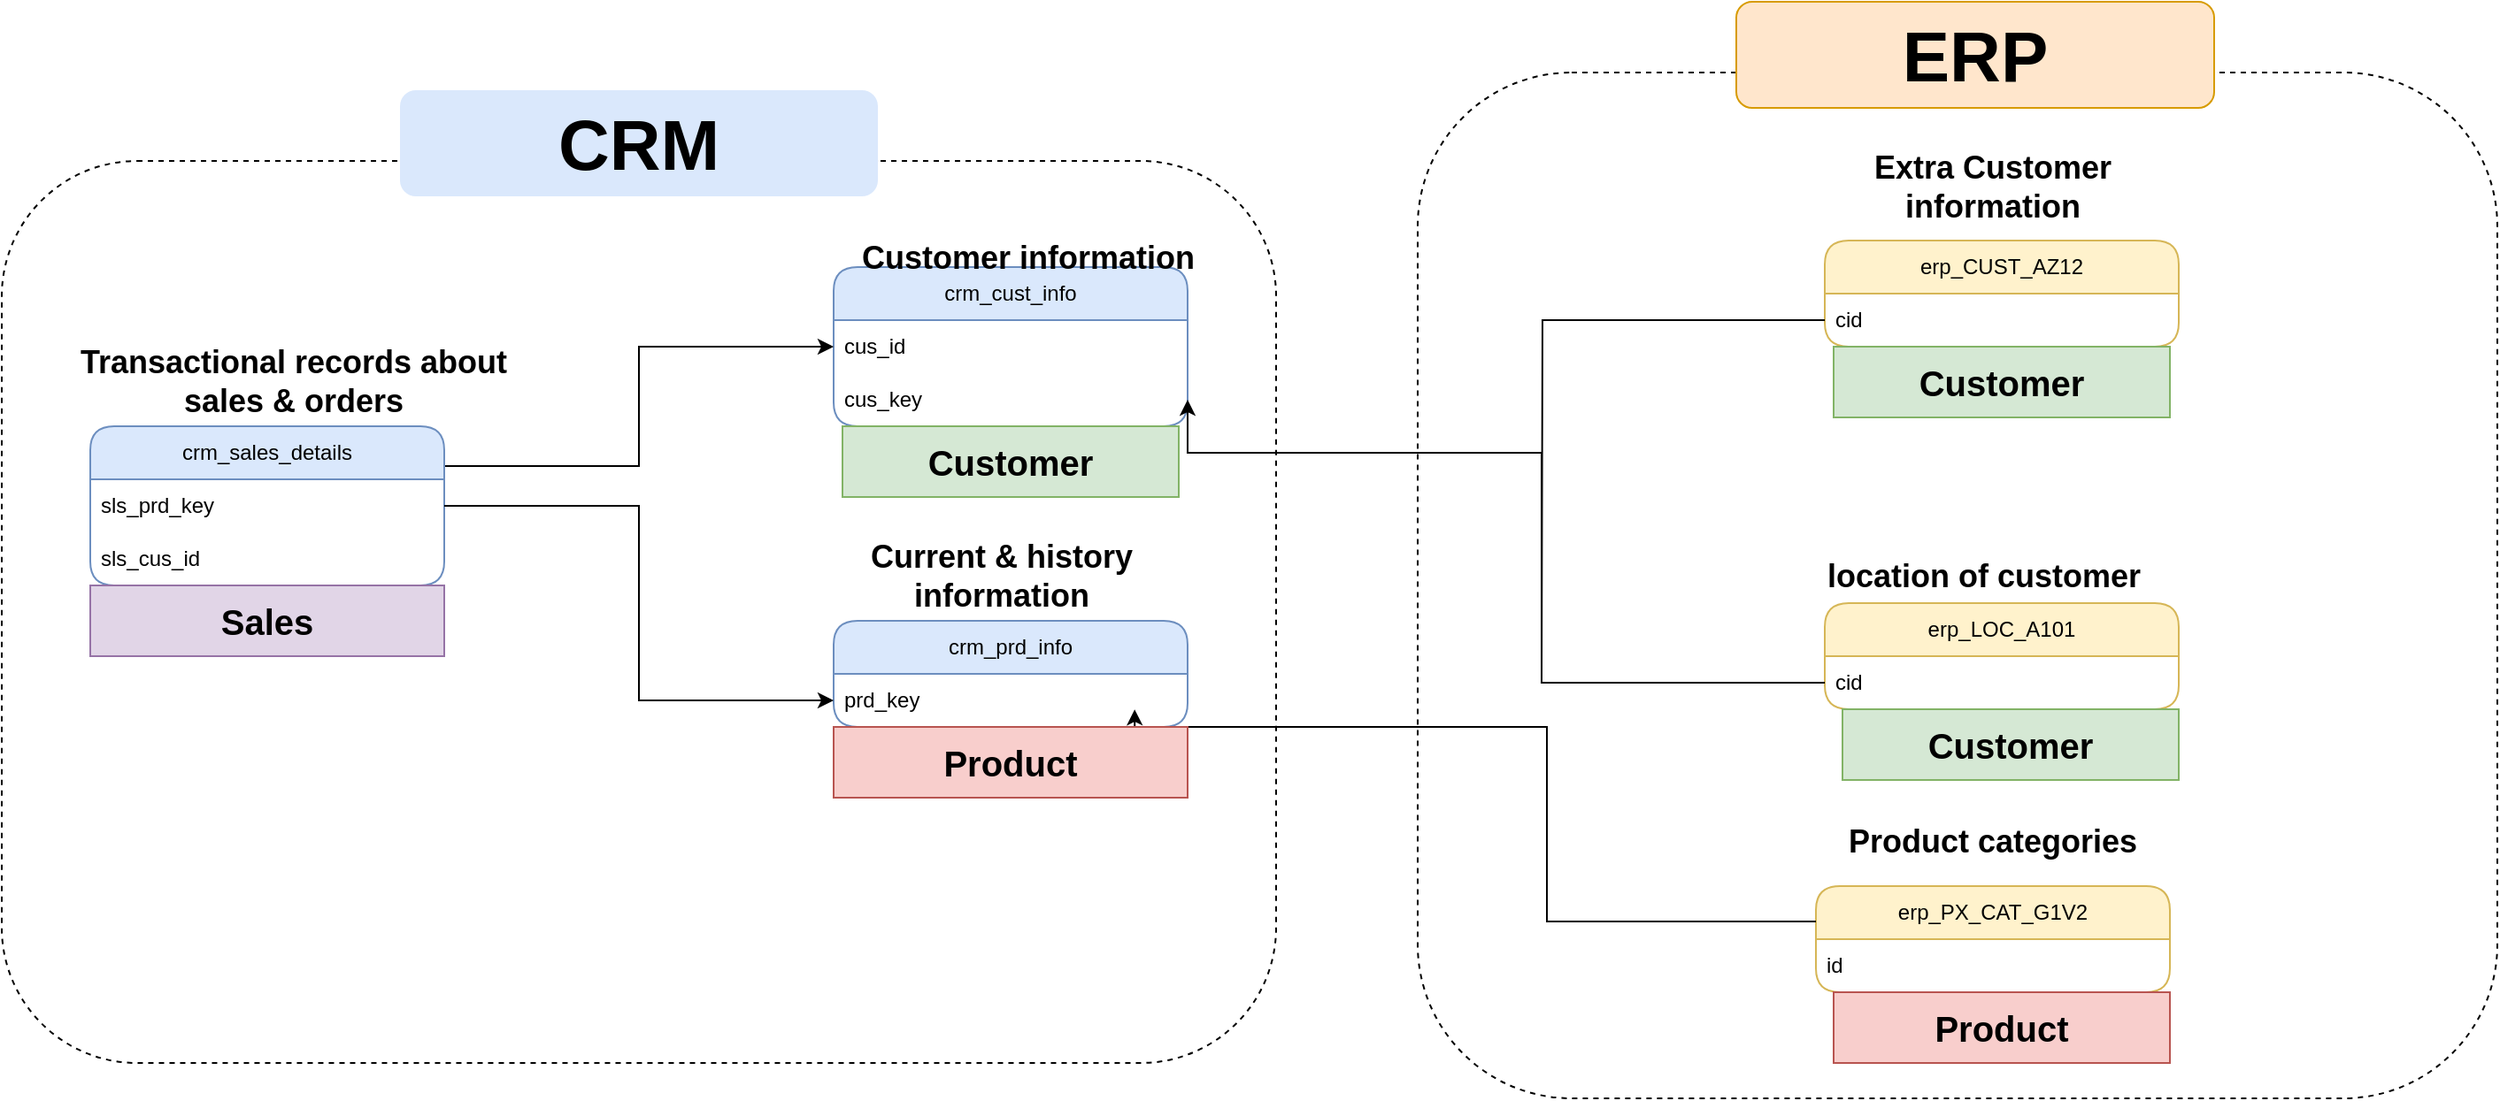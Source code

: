<mxfile version="26.0.16">
  <diagram name="Page-1" id="ZIy0a1CNrfJdWnZxPhxz">
    <mxGraphModel dx="2608" dy="2756" grid="1" gridSize="10" guides="1" tooltips="1" connect="1" arrows="1" fold="1" page="1" pageScale="1" pageWidth="1200" pageHeight="1920" math="0" shadow="0">
      <root>
        <mxCell id="0" />
        <mxCell id="1" parent="0" />
        <mxCell id="iqInRDiMmIJK_WrabG9Z-1" value="crm_cust_info" style="swimlane;fontStyle=0;childLayout=stackLayout;horizontal=1;startSize=30;horizontalStack=0;resizeParent=1;resizeParentMax=0;resizeLast=0;collapsible=1;marginBottom=0;whiteSpace=wrap;html=1;rounded=1;fillColor=#dae8fc;strokeColor=#6c8ebf;" parent="1" vertex="1">
          <mxGeometry x="40" y="140" width="200" height="90" as="geometry" />
        </mxCell>
        <mxCell id="iqInRDiMmIJK_WrabG9Z-2" value="cus_id" style="text;strokeColor=none;fillColor=none;align=left;verticalAlign=middle;spacingLeft=4;spacingRight=4;overflow=hidden;points=[[0,0.5],[1,0.5]];portConstraint=eastwest;rotatable=0;whiteSpace=wrap;html=1;" parent="iqInRDiMmIJK_WrabG9Z-1" vertex="1">
          <mxGeometry y="30" width="200" height="30" as="geometry" />
        </mxCell>
        <mxCell id="iqInRDiMmIJK_WrabG9Z-23" value="cus_key" style="text;strokeColor=none;fillColor=none;align=left;verticalAlign=middle;spacingLeft=4;spacingRight=4;overflow=hidden;points=[[0,0.5],[1,0.5]];portConstraint=eastwest;rotatable=0;whiteSpace=wrap;html=1;" parent="iqInRDiMmIJK_WrabG9Z-1" vertex="1">
          <mxGeometry y="60" width="200" height="30" as="geometry" />
        </mxCell>
        <mxCell id="iqInRDiMmIJK_WrabG9Z-5" value="&lt;b&gt;&lt;font style=&quot;font-size: 18px;&quot;&gt;Customer information&lt;/font&gt;&lt;/b&gt;" style="text;html=1;align=center;verticalAlign=middle;whiteSpace=wrap;rounded=0;" parent="1" vertex="1">
          <mxGeometry x="55" y="120" width="190" height="30" as="geometry" />
        </mxCell>
        <mxCell id="iqInRDiMmIJK_WrabG9Z-6" value="crm_prd_info" style="swimlane;fontStyle=0;childLayout=stackLayout;horizontal=1;startSize=30;horizontalStack=0;resizeParent=1;resizeParentMax=0;resizeLast=0;collapsible=1;marginBottom=0;whiteSpace=wrap;html=1;rounded=1;fillColor=#dae8fc;strokeColor=#6c8ebf;" parent="1" vertex="1">
          <mxGeometry x="40" y="340" width="200" height="60" as="geometry" />
        </mxCell>
        <mxCell id="iqInRDiMmIJK_WrabG9Z-7" value="prd_key" style="text;strokeColor=none;fillColor=none;align=left;verticalAlign=middle;spacingLeft=4;spacingRight=4;overflow=hidden;points=[[0,0.5],[1,0.5]];portConstraint=eastwest;rotatable=0;whiteSpace=wrap;html=1;" parent="iqInRDiMmIJK_WrabG9Z-6" vertex="1">
          <mxGeometry y="30" width="200" height="30" as="geometry" />
        </mxCell>
        <mxCell id="iqInRDiMmIJK_WrabG9Z-8" value="&lt;b&gt;&lt;font style=&quot;font-size: 18px;&quot;&gt;Current &amp;amp; history information&lt;/font&gt;&lt;/b&gt;" style="text;html=1;align=center;verticalAlign=middle;whiteSpace=wrap;rounded=0;" parent="1" vertex="1">
          <mxGeometry x="10" y="300" width="250" height="30" as="geometry" />
        </mxCell>
        <mxCell id="iqInRDiMmIJK_WrabG9Z-18" style="edgeStyle=orthogonalEdgeStyle;rounded=0;orthogonalLoop=1;jettySize=auto;html=1;exitX=1;exitY=0.25;exitDx=0;exitDy=0;entryX=0;entryY=0.5;entryDx=0;entryDy=0;" parent="1" source="iqInRDiMmIJK_WrabG9Z-9" target="iqInRDiMmIJK_WrabG9Z-2" edge="1">
          <mxGeometry relative="1" as="geometry" />
        </mxCell>
        <mxCell id="iqInRDiMmIJK_WrabG9Z-9" value="crm_sales_details" style="swimlane;fontStyle=0;childLayout=stackLayout;horizontal=1;startSize=30;horizontalStack=0;resizeParent=1;resizeParentMax=0;resizeLast=0;collapsible=1;marginBottom=0;whiteSpace=wrap;html=1;rounded=1;fillColor=#dae8fc;strokeColor=#6c8ebf;" parent="1" vertex="1">
          <mxGeometry x="-380" y="230" width="200" height="90" as="geometry" />
        </mxCell>
        <mxCell id="iqInRDiMmIJK_WrabG9Z-10" value="sls_prd_key" style="text;strokeColor=none;fillColor=none;align=left;verticalAlign=middle;spacingLeft=4;spacingRight=4;overflow=hidden;points=[[0,0.5],[1,0.5]];portConstraint=eastwest;rotatable=0;whiteSpace=wrap;html=1;" parent="iqInRDiMmIJK_WrabG9Z-9" vertex="1">
          <mxGeometry y="30" width="200" height="30" as="geometry" />
        </mxCell>
        <mxCell id="iqInRDiMmIJK_WrabG9Z-12" value="sls_cus_id" style="text;strokeColor=none;fillColor=none;align=left;verticalAlign=middle;spacingLeft=4;spacingRight=4;overflow=hidden;points=[[0,0.5],[1,0.5]];portConstraint=eastwest;rotatable=0;whiteSpace=wrap;html=1;" parent="iqInRDiMmIJK_WrabG9Z-9" vertex="1">
          <mxGeometry y="60" width="200" height="30" as="geometry" />
        </mxCell>
        <mxCell id="iqInRDiMmIJK_WrabG9Z-11" value="&lt;span style=&quot;font-size: 18px;&quot;&gt;&lt;b&gt;Transactional records about sales &amp;amp; orders&lt;/b&gt;&lt;/span&gt;" style="text;html=1;align=center;verticalAlign=middle;whiteSpace=wrap;rounded=0;" parent="1" vertex="1">
          <mxGeometry x="-390" y="190" width="250" height="30" as="geometry" />
        </mxCell>
        <mxCell id="iqInRDiMmIJK_WrabG9Z-15" style="edgeStyle=orthogonalEdgeStyle;rounded=0;orthogonalLoop=1;jettySize=auto;html=1;exitX=1;exitY=0.5;exitDx=0;exitDy=0;" parent="1" source="iqInRDiMmIJK_WrabG9Z-10" target="iqInRDiMmIJK_WrabG9Z-7" edge="1">
          <mxGeometry relative="1" as="geometry" />
        </mxCell>
        <mxCell id="iqInRDiMmIJK_WrabG9Z-19" value="erp_CUST_AZ12" style="swimlane;fontStyle=0;childLayout=stackLayout;horizontal=1;startSize=30;horizontalStack=0;resizeParent=1;resizeParentMax=0;resizeLast=0;collapsible=1;marginBottom=0;whiteSpace=wrap;html=1;rounded=1;fillColor=#fff2cc;strokeColor=#d6b656;" parent="1" vertex="1">
          <mxGeometry x="600" y="125" width="200" height="60" as="geometry" />
        </mxCell>
        <mxCell id="iqInRDiMmIJK_WrabG9Z-67" style="edgeStyle=orthogonalEdgeStyle;rounded=0;orthogonalLoop=1;jettySize=auto;html=1;startArrow=none;startFill=0;endArrow=none;" parent="iqInRDiMmIJK_WrabG9Z-19" source="iqInRDiMmIJK_WrabG9Z-20" edge="1">
          <mxGeometry relative="1" as="geometry">
            <mxPoint x="-160" y="250" as="targetPoint" />
          </mxGeometry>
        </mxCell>
        <mxCell id="iqInRDiMmIJK_WrabG9Z-20" value="cid" style="text;strokeColor=none;fillColor=none;align=left;verticalAlign=middle;spacingLeft=4;spacingRight=4;overflow=hidden;points=[[0,0.5],[1,0.5]];portConstraint=eastwest;rotatable=0;whiteSpace=wrap;html=1;" parent="iqInRDiMmIJK_WrabG9Z-19" vertex="1">
          <mxGeometry y="30" width="200" height="30" as="geometry" />
        </mxCell>
        <mxCell id="iqInRDiMmIJK_WrabG9Z-21" value="&lt;b&gt;&lt;font style=&quot;font-size: 18px;&quot;&gt;Extra Customer information&lt;/font&gt;&lt;/b&gt;" style="text;html=1;align=center;verticalAlign=middle;whiteSpace=wrap;rounded=0;" parent="1" vertex="1">
          <mxGeometry x="600" y="80" width="190" height="30" as="geometry" />
        </mxCell>
        <mxCell id="iqInRDiMmIJK_WrabG9Z-26" value="erp_LOC_A101" style="swimlane;fontStyle=0;childLayout=stackLayout;horizontal=1;startSize=30;horizontalStack=0;resizeParent=1;resizeParentMax=0;resizeLast=0;collapsible=1;marginBottom=0;whiteSpace=wrap;html=1;rounded=1;fillColor=#fff2cc;strokeColor=#d6b656;" parent="1" vertex="1">
          <mxGeometry x="600" y="330" width="200" height="60" as="geometry" />
        </mxCell>
        <mxCell id="iqInRDiMmIJK_WrabG9Z-27" value="cid" style="text;strokeColor=none;fillColor=none;align=left;verticalAlign=middle;spacingLeft=4;spacingRight=4;overflow=hidden;points=[[0,0.5],[1,0.5]];portConstraint=eastwest;rotatable=0;whiteSpace=wrap;html=1;" parent="iqInRDiMmIJK_WrabG9Z-26" vertex="1">
          <mxGeometry y="30" width="200" height="30" as="geometry" />
        </mxCell>
        <mxCell id="iqInRDiMmIJK_WrabG9Z-28" value="&lt;span style=&quot;font-size: 18px;&quot;&gt;&lt;b&gt;location of customer&lt;/b&gt;&lt;/span&gt;" style="text;html=1;align=center;verticalAlign=middle;whiteSpace=wrap;rounded=0;" parent="1" vertex="1">
          <mxGeometry x="595" y="300" width="190" height="30" as="geometry" />
        </mxCell>
        <mxCell id="iqInRDiMmIJK_WrabG9Z-40" value="erp_PX_CAT_G1V2" style="swimlane;fontStyle=0;childLayout=stackLayout;horizontal=1;startSize=30;horizontalStack=0;resizeParent=1;resizeParentMax=0;resizeLast=0;collapsible=1;marginBottom=0;whiteSpace=wrap;html=1;rounded=1;fillColor=#fff2cc;strokeColor=#d6b656;" parent="1" vertex="1">
          <mxGeometry x="595" y="490" width="200" height="60" as="geometry" />
        </mxCell>
        <mxCell id="iqInRDiMmIJK_WrabG9Z-41" value="id" style="text;strokeColor=none;fillColor=none;align=left;verticalAlign=middle;spacingLeft=4;spacingRight=4;overflow=hidden;points=[[0,0.5],[1,0.5]];portConstraint=eastwest;rotatable=0;whiteSpace=wrap;html=1;" parent="iqInRDiMmIJK_WrabG9Z-40" vertex="1">
          <mxGeometry y="30" width="200" height="30" as="geometry" />
        </mxCell>
        <mxCell id="iqInRDiMmIJK_WrabG9Z-42" value="&lt;span style=&quot;font-size: 18px;&quot;&gt;&lt;b&gt;Product categories&lt;/b&gt;&lt;/span&gt;" style="text;html=1;align=center;verticalAlign=middle;whiteSpace=wrap;rounded=0;" parent="1" vertex="1">
          <mxGeometry x="600" y="450" width="190" height="30" as="geometry" />
        </mxCell>
        <mxCell id="iqInRDiMmIJK_WrabG9Z-58" style="edgeStyle=orthogonalEdgeStyle;rounded=0;orthogonalLoop=1;jettySize=auto;html=1;entryX=1;entryY=0.5;entryDx=0;entryDy=0;" parent="1" source="iqInRDiMmIJK_WrabG9Z-27" target="iqInRDiMmIJK_WrabG9Z-23" edge="1">
          <mxGeometry relative="1" as="geometry">
            <mxPoint x="280" y="260" as="targetPoint" />
            <Array as="points">
              <mxPoint x="440" y="375" />
              <mxPoint x="440" y="245" />
            </Array>
          </mxGeometry>
        </mxCell>
        <mxCell id="iqInRDiMmIJK_WrabG9Z-60" value="" style="rounded=1;whiteSpace=wrap;html=1;fillColor=none;dashed=1;" parent="1" vertex="1">
          <mxGeometry x="-430" y="80" width="720" height="510" as="geometry" />
        </mxCell>
        <mxCell id="iqInRDiMmIJK_WrabG9Z-70" style="edgeStyle=orthogonalEdgeStyle;rounded=0;orthogonalLoop=1;jettySize=auto;html=1;entryX=0.889;entryY=0.608;entryDx=0;entryDy=0;entryPerimeter=0;" parent="1" source="iqInRDiMmIJK_WrabG9Z-40" edge="1">
          <mxGeometry relative="1" as="geometry">
            <mxPoint x="210.08" y="390.08" as="targetPoint" />
            <Array as="points">
              <mxPoint x="443" y="510" />
              <mxPoint x="443" y="400" />
              <mxPoint x="210" y="400" />
            </Array>
          </mxGeometry>
        </mxCell>
        <mxCell id="iqInRDiMmIJK_WrabG9Z-72" value="" style="rounded=1;whiteSpace=wrap;html=1;fillColor=none;dashed=1;" parent="1" vertex="1">
          <mxGeometry x="370" y="30" width="610" height="580" as="geometry" />
        </mxCell>
        <mxCell id="iqInRDiMmIJK_WrabG9Z-73" value="&lt;font style=&quot;font-size: 40px;&quot;&gt;&lt;b&gt;ERP&lt;/b&gt;&lt;/font&gt;" style="rounded=1;whiteSpace=wrap;html=1;fillColor=#ffe6cc;strokeColor=#d79b00;" parent="1" vertex="1">
          <mxGeometry x="550" y="-10" width="270" height="60" as="geometry" />
        </mxCell>
        <mxCell id="PHHGDDIyIbg26NahSOMF-1" value="&lt;span style=&quot;font-size: 20px;&quot;&gt;&lt;b&gt;Product&lt;/b&gt;&lt;/span&gt;" style="text;html=1;strokeColor=#b85450;fillColor=#f8cecc;align=center;verticalAlign=middle;whiteSpace=wrap;overflow=hidden;" vertex="1" parent="1">
          <mxGeometry x="40" y="400" width="200" height="40" as="geometry" />
        </mxCell>
        <mxCell id="PHHGDDIyIbg26NahSOMF-2" value="&lt;span style=&quot;font-size: 20px;&quot;&gt;&lt;b&gt;Product&lt;/b&gt;&lt;/span&gt;" style="text;html=1;strokeColor=#b85450;fillColor=#f8cecc;align=center;verticalAlign=middle;whiteSpace=wrap;overflow=hidden;" vertex="1" parent="1">
          <mxGeometry x="605" y="550" width="190" height="40" as="geometry" />
        </mxCell>
        <mxCell id="PHHGDDIyIbg26NahSOMF-3" value="&lt;span style=&quot;font-size: 20px;&quot;&gt;&lt;b&gt;Customer&lt;/b&gt;&lt;/span&gt;" style="text;html=1;strokeColor=#82b366;fillColor=#d5e8d4;align=center;verticalAlign=middle;whiteSpace=wrap;overflow=hidden;" vertex="1" parent="1">
          <mxGeometry x="610" y="390" width="190" height="40" as="geometry" />
        </mxCell>
        <mxCell id="PHHGDDIyIbg26NahSOMF-4" value="&lt;span style=&quot;font-size: 20px;&quot;&gt;&lt;b&gt;Customer&lt;/b&gt;&lt;/span&gt;" style="text;html=1;strokeColor=#82b366;fillColor=#d5e8d4;align=center;verticalAlign=middle;whiteSpace=wrap;overflow=hidden;" vertex="1" parent="1">
          <mxGeometry x="45" y="230" width="190" height="40" as="geometry" />
        </mxCell>
        <mxCell id="PHHGDDIyIbg26NahSOMF-5" value="&lt;span style=&quot;font-size: 20px;&quot;&gt;&lt;b&gt;Customer&lt;/b&gt;&lt;/span&gt;" style="text;html=1;strokeColor=#82b366;fillColor=#d5e8d4;align=center;verticalAlign=middle;whiteSpace=wrap;overflow=hidden;" vertex="1" parent="1">
          <mxGeometry x="605" y="185" width="190" height="40" as="geometry" />
        </mxCell>
        <mxCell id="iqInRDiMmIJK_WrabG9Z-50" value="&lt;font style=&quot;font-size: 40px;&quot;&gt;&lt;b&gt;CRM&lt;/b&gt;&lt;/font&gt;" style="rounded=1;whiteSpace=wrap;html=1;strokeColor=none;fillColor=#dae8fc;" parent="1" vertex="1">
          <mxGeometry x="-205" y="40" width="270" height="60" as="geometry" />
        </mxCell>
        <mxCell id="PHHGDDIyIbg26NahSOMF-7" value="&lt;span style=&quot;font-size: 20px;&quot;&gt;&lt;b&gt;Sales&lt;/b&gt;&lt;/span&gt;" style="text;html=1;strokeColor=#9673a6;fillColor=#e1d5e7;align=center;verticalAlign=middle;whiteSpace=wrap;overflow=hidden;" vertex="1" parent="1">
          <mxGeometry x="-380" y="320" width="200" height="40" as="geometry" />
        </mxCell>
      </root>
    </mxGraphModel>
  </diagram>
</mxfile>
